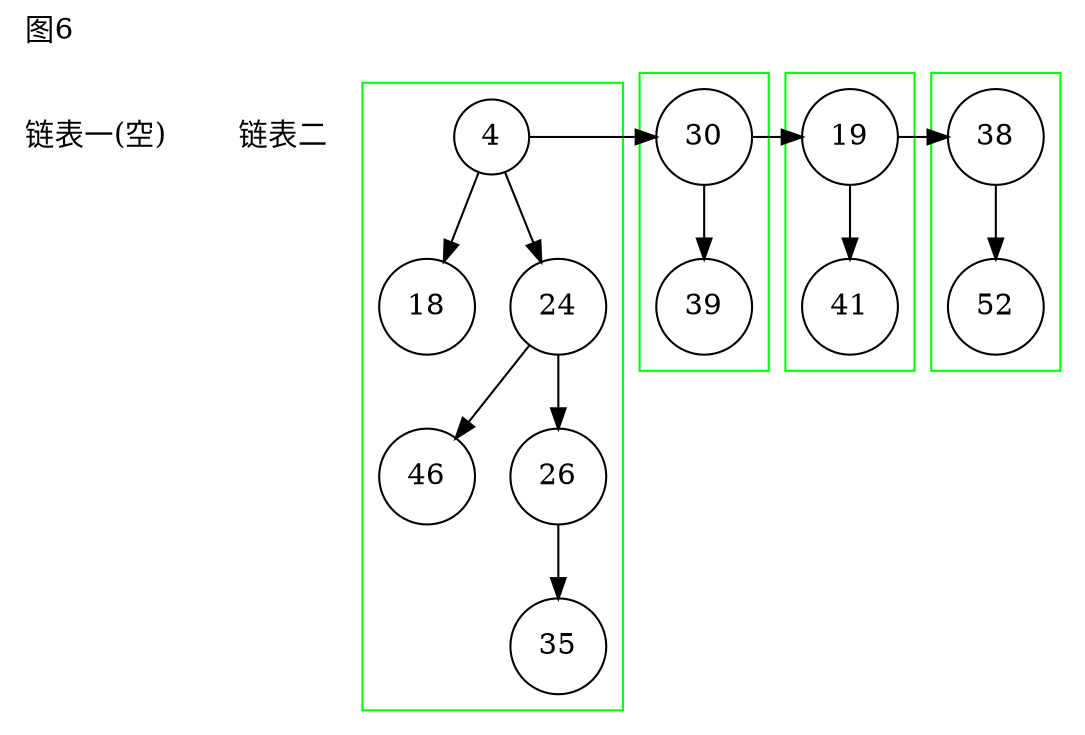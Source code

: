 digraph g{
node[shape=circle];
label="图6";
labeljust=l;
labelloc=t;
nt1[label="链表一(空)",shape=plaintext];
nt2[label="链表二",shape=plaintext];
subgraph cluster_0 {
pencolor=green;label="";
n100[label=4];
n101[label=18];
n100->n101;
n102[label=24];
n100->n102;
n103[label=46];
n102->n103;
n104[label=26];
n102->n104;
n105[label=35];
n104->n105;
}
subgraph cluster_1 {
pencolor=green;label="";
n106[label=30];
n107[label=39];
n106->n107;
}
n100->n106[constraint=false];
subgraph cluster_2 {
pencolor=green;label="";
n108[label=19];
n109[label=41];
n108->n109;
}
n106->n108[constraint=false];
subgraph cluster_3 {
pencolor=green;label="";
n110[label=38];
n111[label=52];
n110->n111;
}
n108->n110[constraint=false];
}

